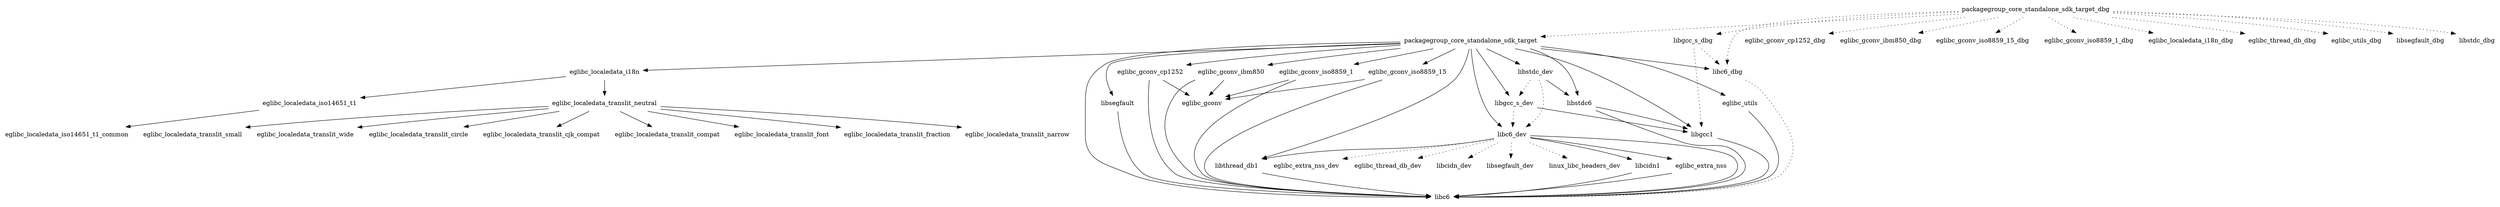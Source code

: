 digraph depends {
    node [shape=plaintext]
eglibc_extra_nss -> libc6;
eglibc_gconv_cp1252 -> eglibc_gconv;
eglibc_gconv_cp1252 -> libc6;
eglibc_gconv_ibm850 -> eglibc_gconv;
eglibc_gconv_ibm850 -> libc6;
eglibc_gconv_iso8859_1 -> eglibc_gconv;
eglibc_gconv_iso8859_1 -> libc6;
eglibc_gconv_iso8859_15 -> eglibc_gconv;
eglibc_gconv_iso8859_15 -> libc6;
eglibc_localedata_i18n -> eglibc_localedata_iso14651_t1;
eglibc_localedata_i18n -> eglibc_localedata_translit_neutral;
eglibc_localedata_iso14651_t1 -> eglibc_localedata_iso14651_t1_common;
eglibc_localedata_translit_neutral -> eglibc_localedata_translit_circle;
eglibc_localedata_translit_neutral -> eglibc_localedata_translit_cjk_compat;
eglibc_localedata_translit_neutral -> eglibc_localedata_translit_compat;
eglibc_localedata_translit_neutral -> eglibc_localedata_translit_font;
eglibc_localedata_translit_neutral -> eglibc_localedata_translit_fraction;
eglibc_localedata_translit_neutral -> eglibc_localedata_translit_narrow;
eglibc_localedata_translit_neutral -> eglibc_localedata_translit_small;
eglibc_localedata_translit_neutral -> eglibc_localedata_translit_wide;
eglibc_utils -> libc6;
libc6_dbg -> libc6 [style=dotted];
libc6_dev -> eglibc_extra_nss;
libc6_dev -> eglibc_extra_nss_dev [style=dotted];
libc6_dev -> eglibc_thread_db_dev [style=dotted];
libc6_dev -> libc6;
libc6_dev -> libcidn1;
libc6_dev -> libcidn_dev [style=dotted];
libc6_dev -> libsegfault_dev [style=dotted];
libc6_dev -> libthread_db1;
libc6_dev -> linux_libc_headers_dev [style=dotted];
libcidn1 -> libc6;
libgcc1 -> libc6;
libgcc_s_dbg -> libc6_dbg [style=dotted];
libgcc_s_dbg -> libgcc1 [style=dotted];
libgcc_s_dev -> libc6_dev [style=dotted];
libgcc_s_dev -> libgcc1;
libsegfault -> libc6;
libstdc6 -> libc6;
libstdc6 -> libgcc1;
libstdc_dev -> libc6_dev [style=dotted];
libstdc_dev -> libgcc_s_dev [style=dotted];
libstdc_dev -> libstdc6;
libthread_db1 -> libc6;
packagegroup_core_standalone_sdk_target -> eglibc_gconv_cp1252;
packagegroup_core_standalone_sdk_target -> eglibc_gconv_ibm850;
packagegroup_core_standalone_sdk_target -> eglibc_gconv_iso8859_15;
packagegroup_core_standalone_sdk_target -> eglibc_gconv_iso8859_1;
packagegroup_core_standalone_sdk_target -> eglibc_localedata_i18n;
packagegroup_core_standalone_sdk_target -> eglibc_utils;
packagegroup_core_standalone_sdk_target -> libc6;
packagegroup_core_standalone_sdk_target -> libc6_dbg;
packagegroup_core_standalone_sdk_target -> libc6_dev;
packagegroup_core_standalone_sdk_target -> libgcc1;
packagegroup_core_standalone_sdk_target -> libgcc_s_dev;
packagegroup_core_standalone_sdk_target -> libsegfault;
packagegroup_core_standalone_sdk_target -> libstdc6;
packagegroup_core_standalone_sdk_target -> libstdc_dev;
packagegroup_core_standalone_sdk_target -> libthread_db1;
packagegroup_core_standalone_sdk_target_dbg -> eglibc_gconv_cp1252_dbg [style=dotted];
packagegroup_core_standalone_sdk_target_dbg -> eglibc_gconv_ibm850_dbg [style=dotted];
packagegroup_core_standalone_sdk_target_dbg -> eglibc_gconv_iso8859_15_dbg [style=dotted];
packagegroup_core_standalone_sdk_target_dbg -> eglibc_gconv_iso8859_1_dbg [style=dotted];
packagegroup_core_standalone_sdk_target_dbg -> eglibc_localedata_i18n_dbg [style=dotted];
packagegroup_core_standalone_sdk_target_dbg -> eglibc_thread_db_dbg [style=dotted];
packagegroup_core_standalone_sdk_target_dbg -> eglibc_utils_dbg [style=dotted];
packagegroup_core_standalone_sdk_target_dbg -> libc6_dbg [style=dotted];
packagegroup_core_standalone_sdk_target_dbg -> libgcc_s_dbg [style=dotted];
packagegroup_core_standalone_sdk_target_dbg -> libsegfault_dbg [style=dotted];
packagegroup_core_standalone_sdk_target_dbg -> libstdc_dbg [style=dotted];
packagegroup_core_standalone_sdk_target_dbg -> packagegroup_core_standalone_sdk_target [style=dotted];
}
